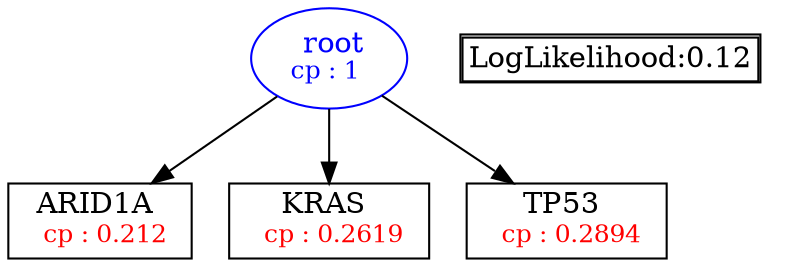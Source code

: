 digraph tree {
    "root" [label=<<font color='Blue'> root</font><br/><font color='Blue' POINT-SIZE='12'>cp : 1 </font>>, shape=oval, color=Blue];
    "S1" [label =<ARID1A <br/> <font color='Red' POINT-SIZE='12'> cp : 0.212 </font>>, shape=box];
    "S2" [label =<KRAS <br/> <font color='Red' POINT-SIZE='12'> cp : 0.2619 </font>>, shape=box];
    "S3" [label =<TP53 <br/> <font color='Red' POINT-SIZE='12'> cp : 0.2894 </font>>, shape=box];
    "root" -> "S1";
    "root" -> "S2";
    "root" -> "S3";

    node[shape=plaintext]
    fontsize="10"
    struct1 [label=
    <<TABLE BORDER="1" CELLBORDER="1" CELLSPACING="0" >
    <TR><TD ALIGN="LEFT">LogLikelihood:0.12</TD></TR>
    </TABLE>>];

}
